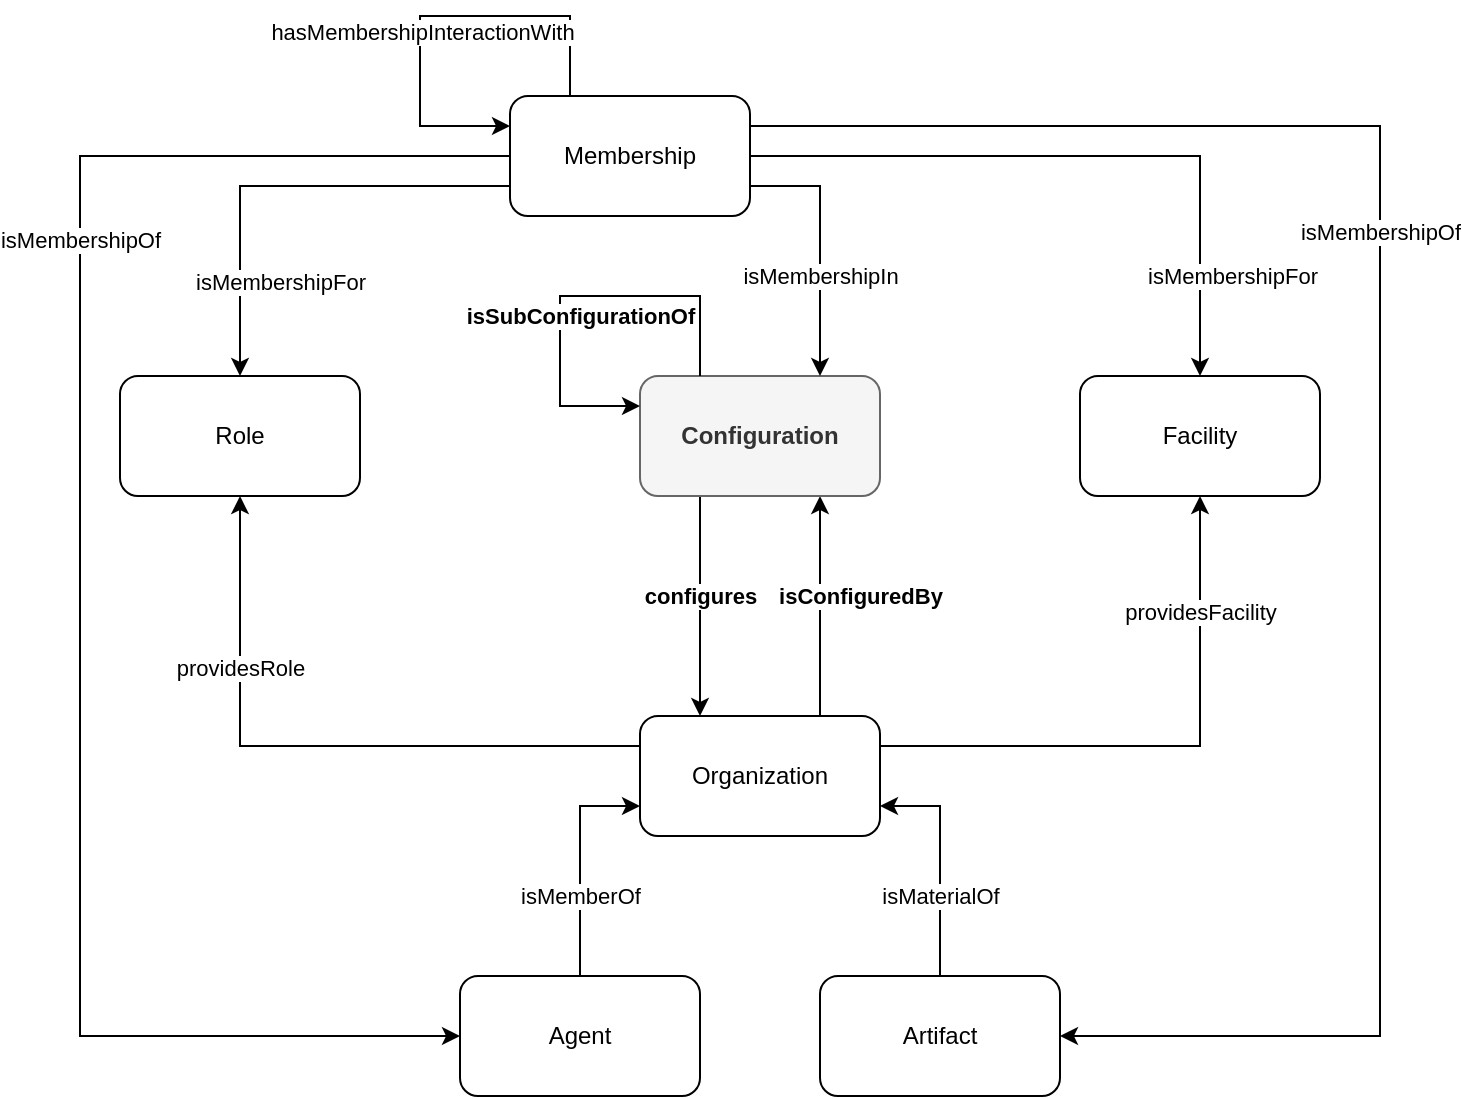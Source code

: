 <mxfile version="22.0.3" type="device">
  <diagram id="eUGWqvu0wVQs-IjlnsuF" name="Full Ontology">
    <mxGraphModel dx="1389" dy="782" grid="1" gridSize="10" guides="1" tooltips="1" connect="1" arrows="1" fold="1" page="1" pageScale="1" pageWidth="1169" pageHeight="827" math="0" shadow="0">
      <root>
        <mxCell id="0" />
        <mxCell id="1" parent="0" />
        <mxCell id="LHrfV8VGVYF-2HrVWZjf-5" value="providesFacility" style="edgeStyle=orthogonalEdgeStyle;rounded=0;orthogonalLoop=1;jettySize=auto;html=1;exitX=1;exitY=0.25;exitDx=0;exitDy=0;entryX=0.5;entryY=1;entryDx=0;entryDy=0;startArrow=none;startFill=0;endArrow=classic;endFill=1;" parent="1" source="LHrfV8VGVYF-2HrVWZjf-8" target="LHrfV8VGVYF-2HrVWZjf-18" edge="1">
          <mxGeometry x="0.595" relative="1" as="geometry">
            <mxPoint as="offset" />
          </mxGeometry>
        </mxCell>
        <mxCell id="LHrfV8VGVYF-2HrVWZjf-42" value="isConfiguredBy" style="edgeStyle=none;rounded=0;orthogonalLoop=1;jettySize=auto;html=1;entryX=0.75;entryY=1;entryDx=0;entryDy=0;fontSize=11;endArrow=classic;endFill=1;exitX=0.75;exitY=0;exitDx=0;exitDy=0;fontStyle=1" parent="1" source="LHrfV8VGVYF-2HrVWZjf-8" target="LHrfV8VGVYF-2HrVWZjf-37" edge="1">
          <mxGeometry x="0.091" y="-20" relative="1" as="geometry">
            <mxPoint as="offset" />
          </mxGeometry>
        </mxCell>
        <mxCell id="LHrfV8VGVYF-2HrVWZjf-8" value="Organization" style="rounded=1;whiteSpace=wrap;html=1;" parent="1" vertex="1">
          <mxGeometry x="530" y="460" width="120" height="60" as="geometry" />
        </mxCell>
        <mxCell id="bVbnMxZDw3hbmINSTBoQ-1" value="isMemberOf" style="edgeStyle=orthogonalEdgeStyle;rounded=0;orthogonalLoop=1;jettySize=auto;html=1;exitX=0.5;exitY=0;exitDx=0;exitDy=0;entryX=0;entryY=0.75;entryDx=0;entryDy=0;" edge="1" parent="1" source="LHrfV8VGVYF-2HrVWZjf-14" target="LHrfV8VGVYF-2HrVWZjf-8">
          <mxGeometry x="-0.304" relative="1" as="geometry">
            <mxPoint as="offset" />
          </mxGeometry>
        </mxCell>
        <mxCell id="LHrfV8VGVYF-2HrVWZjf-14" value="Agent" style="rounded=1;whiteSpace=wrap;html=1;" parent="1" vertex="1">
          <mxGeometry x="440" y="590" width="120" height="60" as="geometry" />
        </mxCell>
        <mxCell id="bVbnMxZDw3hbmINSTBoQ-3" value="isMaterialOf" style="edgeStyle=orthogonalEdgeStyle;rounded=0;orthogonalLoop=1;jettySize=auto;html=1;exitX=0.5;exitY=0;exitDx=0;exitDy=0;entryX=1;entryY=0.75;entryDx=0;entryDy=0;" edge="1" parent="1" source="LHrfV8VGVYF-2HrVWZjf-17" target="LHrfV8VGVYF-2HrVWZjf-8">
          <mxGeometry x="-0.304" relative="1" as="geometry">
            <mxPoint as="offset" />
          </mxGeometry>
        </mxCell>
        <mxCell id="LHrfV8VGVYF-2HrVWZjf-17" value="Artifact" style="rounded=1;whiteSpace=wrap;html=1;" parent="1" vertex="1">
          <mxGeometry x="620" y="590" width="120" height="60" as="geometry" />
        </mxCell>
        <mxCell id="LHrfV8VGVYF-2HrVWZjf-43" value="isMembershipOf" style="edgeStyle=orthogonalEdgeStyle;rounded=0;orthogonalLoop=1;jettySize=auto;html=1;exitX=1;exitY=0.25;exitDx=0;exitDy=0;entryX=1;entryY=0.5;entryDx=0;entryDy=0;fontSize=11;startArrow=none;startFill=0;endArrow=classic;endFill=1;fontStyle=0" parent="1" source="SomdTkpwLGu-agckhJqe-1" target="LHrfV8VGVYF-2HrVWZjf-17" edge="1">
          <mxGeometry x="-0.209" relative="1" as="geometry">
            <Array as="points">
              <mxPoint x="900" y="165" />
              <mxPoint x="900" y="620" />
            </Array>
            <mxPoint as="offset" />
          </mxGeometry>
        </mxCell>
        <mxCell id="LHrfV8VGVYF-2HrVWZjf-18" value="Facility" style="rounded=1;whiteSpace=wrap;html=1;fontStyle=0" parent="1" vertex="1">
          <mxGeometry x="750" y="290" width="120" height="60" as="geometry" />
        </mxCell>
        <mxCell id="SomdTkpwLGu-agckhJqe-8" value="configures" style="edgeStyle=orthogonalEdgeStyle;rounded=0;orthogonalLoop=1;jettySize=auto;html=1;exitX=0.25;exitY=1;exitDx=0;exitDy=0;entryX=0.25;entryY=0;entryDx=0;entryDy=0;fontStyle=1" parent="1" source="LHrfV8VGVYF-2HrVWZjf-37" target="LHrfV8VGVYF-2HrVWZjf-8" edge="1">
          <mxGeometry x="-0.091" relative="1" as="geometry">
            <Array as="points">
              <mxPoint x="560" y="410" />
              <mxPoint x="560" y="410" />
            </Array>
            <mxPoint as="offset" />
          </mxGeometry>
        </mxCell>
        <mxCell id="LHrfV8VGVYF-2HrVWZjf-37" value="Configuration" style="rounded=1;whiteSpace=wrap;html=1;fontSize=12;fontStyle=1;fillColor=#f5f5f5;fontColor=#333333;strokeColor=#666666;" parent="1" vertex="1">
          <mxGeometry x="530" y="290" width="120" height="60" as="geometry" />
        </mxCell>
        <mxCell id="iHUWEc0R2vw4jKBdj4Bx-2" value="isSubConfigurationOf" style="edgeStyle=orthogonalEdgeStyle;rounded=0;orthogonalLoop=1;jettySize=auto;html=1;exitX=0.25;exitY=0;exitDx=0;exitDy=0;entryX=0;entryY=0.25;entryDx=0;entryDy=0;fontStyle=1" parent="1" source="LHrfV8VGVYF-2HrVWZjf-37" target="LHrfV8VGVYF-2HrVWZjf-37" edge="1">
          <mxGeometry x="0.171" y="10" relative="1" as="geometry">
            <Array as="points">
              <mxPoint x="560" y="250" />
              <mxPoint x="490" y="250" />
              <mxPoint x="490" y="305" />
            </Array>
            <mxPoint as="offset" />
          </mxGeometry>
        </mxCell>
        <mxCell id="SomdTkpwLGu-agckhJqe-1" value="Membership" style="rounded=1;whiteSpace=wrap;html=1;fontStyle=0;" parent="1" vertex="1">
          <mxGeometry x="465" y="150" width="120" height="60" as="geometry" />
        </mxCell>
        <mxCell id="SomdTkpwLGu-agckhJqe-5" style="edgeStyle=orthogonalEdgeStyle;rounded=0;orthogonalLoop=1;jettySize=auto;html=1;entryX=0.5;entryY=0;entryDx=0;entryDy=0;exitX=1;exitY=0.5;exitDx=0;exitDy=0;" parent="1" source="SomdTkpwLGu-agckhJqe-1" target="LHrfV8VGVYF-2HrVWZjf-18" edge="1">
          <mxGeometry relative="1" as="geometry">
            <mxPoint x="620" y="180" as="sourcePoint" />
            <mxPoint x="380" y="300" as="targetPoint" />
            <Array as="points" />
          </mxGeometry>
        </mxCell>
        <mxCell id="SomdTkpwLGu-agckhJqe-6" value="isMembershipFor" style="edgeLabel;html=1;align=center;verticalAlign=middle;resizable=0;points=[];fontStyle=0" parent="SomdTkpwLGu-agckhJqe-5" vertex="1" connectable="0">
          <mxGeometry x="-0.233" relative="1" as="geometry">
            <mxPoint x="112" y="60" as="offset" />
          </mxGeometry>
        </mxCell>
        <mxCell id="SomdTkpwLGu-agckhJqe-10" value="" style="edgeStyle=orthogonalEdgeStyle;rounded=0;orthogonalLoop=1;jettySize=auto;html=1;exitX=1;exitY=0.5;exitDx=0;exitDy=0;entryX=1;entryY=0.5;entryDx=0;entryDy=0;fontSize=11;startArrow=none;startFill=0;endArrow=classic;endFill=1;" parent="1" edge="1">
          <mxGeometry x="0.205" y="10" relative="1" as="geometry">
            <Array as="points" />
            <mxPoint as="offset" />
            <mxPoint x="750" y="180" as="sourcePoint" />
            <mxPoint x="750" y="180" as="targetPoint" />
          </mxGeometry>
        </mxCell>
        <mxCell id="SomdTkpwLGu-agckhJqe-11" value="isMembershipIn" style="edgeStyle=orthogonalEdgeStyle;rounded=0;orthogonalLoop=1;jettySize=auto;html=1;exitX=1;exitY=0.75;exitDx=0;exitDy=0;entryX=0.75;entryY=0;entryDx=0;entryDy=0;fontStyle=0" parent="1" source="SomdTkpwLGu-agckhJqe-1" target="LHrfV8VGVYF-2HrVWZjf-37" edge="1">
          <mxGeometry x="0.231" relative="1" as="geometry">
            <mxPoint x="535" y="220" as="sourcePoint" />
            <mxPoint x="600" y="300" as="targetPoint" />
            <mxPoint as="offset" />
          </mxGeometry>
        </mxCell>
        <mxCell id="brfbvLTKAJJDNRyeEsYI-1" value="providesRole" style="rounded=0;orthogonalLoop=1;jettySize=auto;html=1;entryX=0.5;entryY=1;entryDx=0;entryDy=0;edgeStyle=orthogonalEdgeStyle;exitX=0;exitY=0.25;exitDx=0;exitDy=0;" parent="1" source="LHrfV8VGVYF-2HrVWZjf-8" target="brfbvLTKAJJDNRyeEsYI-2" edge="1">
          <mxGeometry x="0.471" relative="1" as="geometry">
            <mxPoint x="540" y="480" as="sourcePoint" />
            <mxPoint x="135" y="250" as="targetPoint" />
            <mxPoint as="offset" />
          </mxGeometry>
        </mxCell>
        <mxCell id="brfbvLTKAJJDNRyeEsYI-2" value="Role" style="rounded=1;whiteSpace=wrap;html=1;" parent="1" vertex="1">
          <mxGeometry x="270" y="290" width="120" height="60" as="geometry" />
        </mxCell>
        <mxCell id="brfbvLTKAJJDNRyeEsYI-3" value="isMembershipOf" style="edgeStyle=orthogonalEdgeStyle;rounded=0;orthogonalLoop=1;jettySize=auto;html=1;exitX=0;exitY=0.5;exitDx=0;exitDy=0;entryX=0;entryY=0.5;entryDx=0;entryDy=0;startArrow=classic;startFill=1;endArrow=none;endFill=0;fontStyle=0;" parent="1" source="LHrfV8VGVYF-2HrVWZjf-14" target="SomdTkpwLGu-agckhJqe-1" edge="1">
          <mxGeometry x="0.392" relative="1" as="geometry">
            <Array as="points">
              <mxPoint x="250" y="620" />
              <mxPoint x="250" y="180" />
            </Array>
            <mxPoint as="offset" />
            <mxPoint x="390" y="600" as="sourcePoint" />
            <mxPoint x="250" y="130" as="targetPoint" />
          </mxGeometry>
        </mxCell>
        <mxCell id="brfbvLTKAJJDNRyeEsYI-4" value="isMembershipFor" style="edgeStyle=orthogonalEdgeStyle;rounded=0;orthogonalLoop=1;jettySize=auto;html=1;exitX=0;exitY=0.75;exitDx=0;exitDy=0;entryX=0.5;entryY=0;entryDx=0;entryDy=0;startArrow=none;startFill=0;endArrow=classic;endFill=1;fontStyle=0" parent="1" source="SomdTkpwLGu-agckhJqe-1" target="brfbvLTKAJJDNRyeEsYI-2" edge="1">
          <mxGeometry x="0.592" y="20" relative="1" as="geometry">
            <mxPoint as="offset" />
            <mxPoint x="250" y="145" as="sourcePoint" />
          </mxGeometry>
        </mxCell>
        <mxCell id="bVbnMxZDw3hbmINSTBoQ-4" style="edgeStyle=orthogonalEdgeStyle;rounded=0;orthogonalLoop=1;jettySize=auto;html=1;exitX=0.25;exitY=0;exitDx=0;exitDy=0;entryX=0;entryY=0.25;entryDx=0;entryDy=0;" edge="1" parent="1" source="SomdTkpwLGu-agckhJqe-1" target="SomdTkpwLGu-agckhJqe-1">
          <mxGeometry relative="1" as="geometry">
            <Array as="points">
              <mxPoint x="495" y="110" />
              <mxPoint x="420" y="110" />
              <mxPoint x="420" y="165" />
            </Array>
          </mxGeometry>
        </mxCell>
        <mxCell id="bVbnMxZDw3hbmINSTBoQ-5" value="hasMembershipInteractionWith" style="edgeLabel;html=1;align=center;verticalAlign=middle;resizable=0;points=[];" vertex="1" connectable="0" parent="bVbnMxZDw3hbmINSTBoQ-4">
          <mxGeometry x="0.19" y="1" relative="1" as="geometry">
            <mxPoint y="-5" as="offset" />
          </mxGeometry>
        </mxCell>
      </root>
    </mxGraphModel>
  </diagram>
</mxfile>
